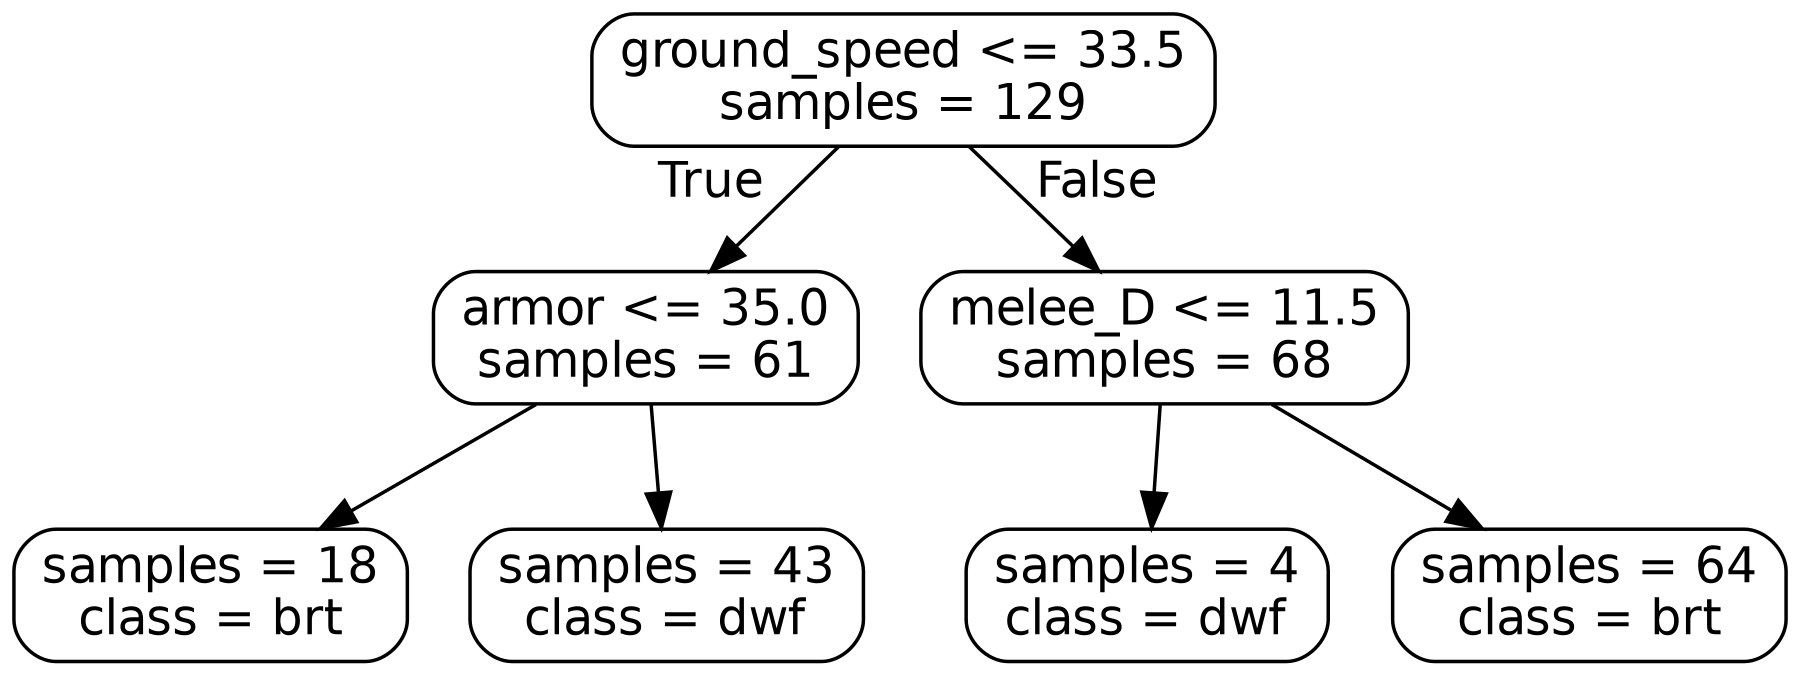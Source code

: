 digraph Tree {
size="12,12!"
node [shape=box, style="rounded", color="black", fontname=helvetica] ;
edge [fontname=helvetica] ;
0 [label="ground_speed <= 33.5\nsamples = 129"] ;
1 [label="armor <= 35.0\nsamples = 61"] ;
0 -> 1 [labeldistance=2.5, labelangle=45, headlabel="True"] ;
2 [label="samples = 18\nclass = brt"] ;
1 -> 2 ;
3 [label="samples = 43\nclass = dwf"] ;
1 -> 3 ;
4 [label="melee_D <= 11.5\nsamples = 68"] ;
0 -> 4 [labeldistance=2.5, labelangle=-45, headlabel="False"] ;
5 [label="samples = 4\nclass = dwf"] ;
4 -> 5 ;
6 [label="samples = 64\nclass = brt"] ;
4 -> 6 ;
} 
